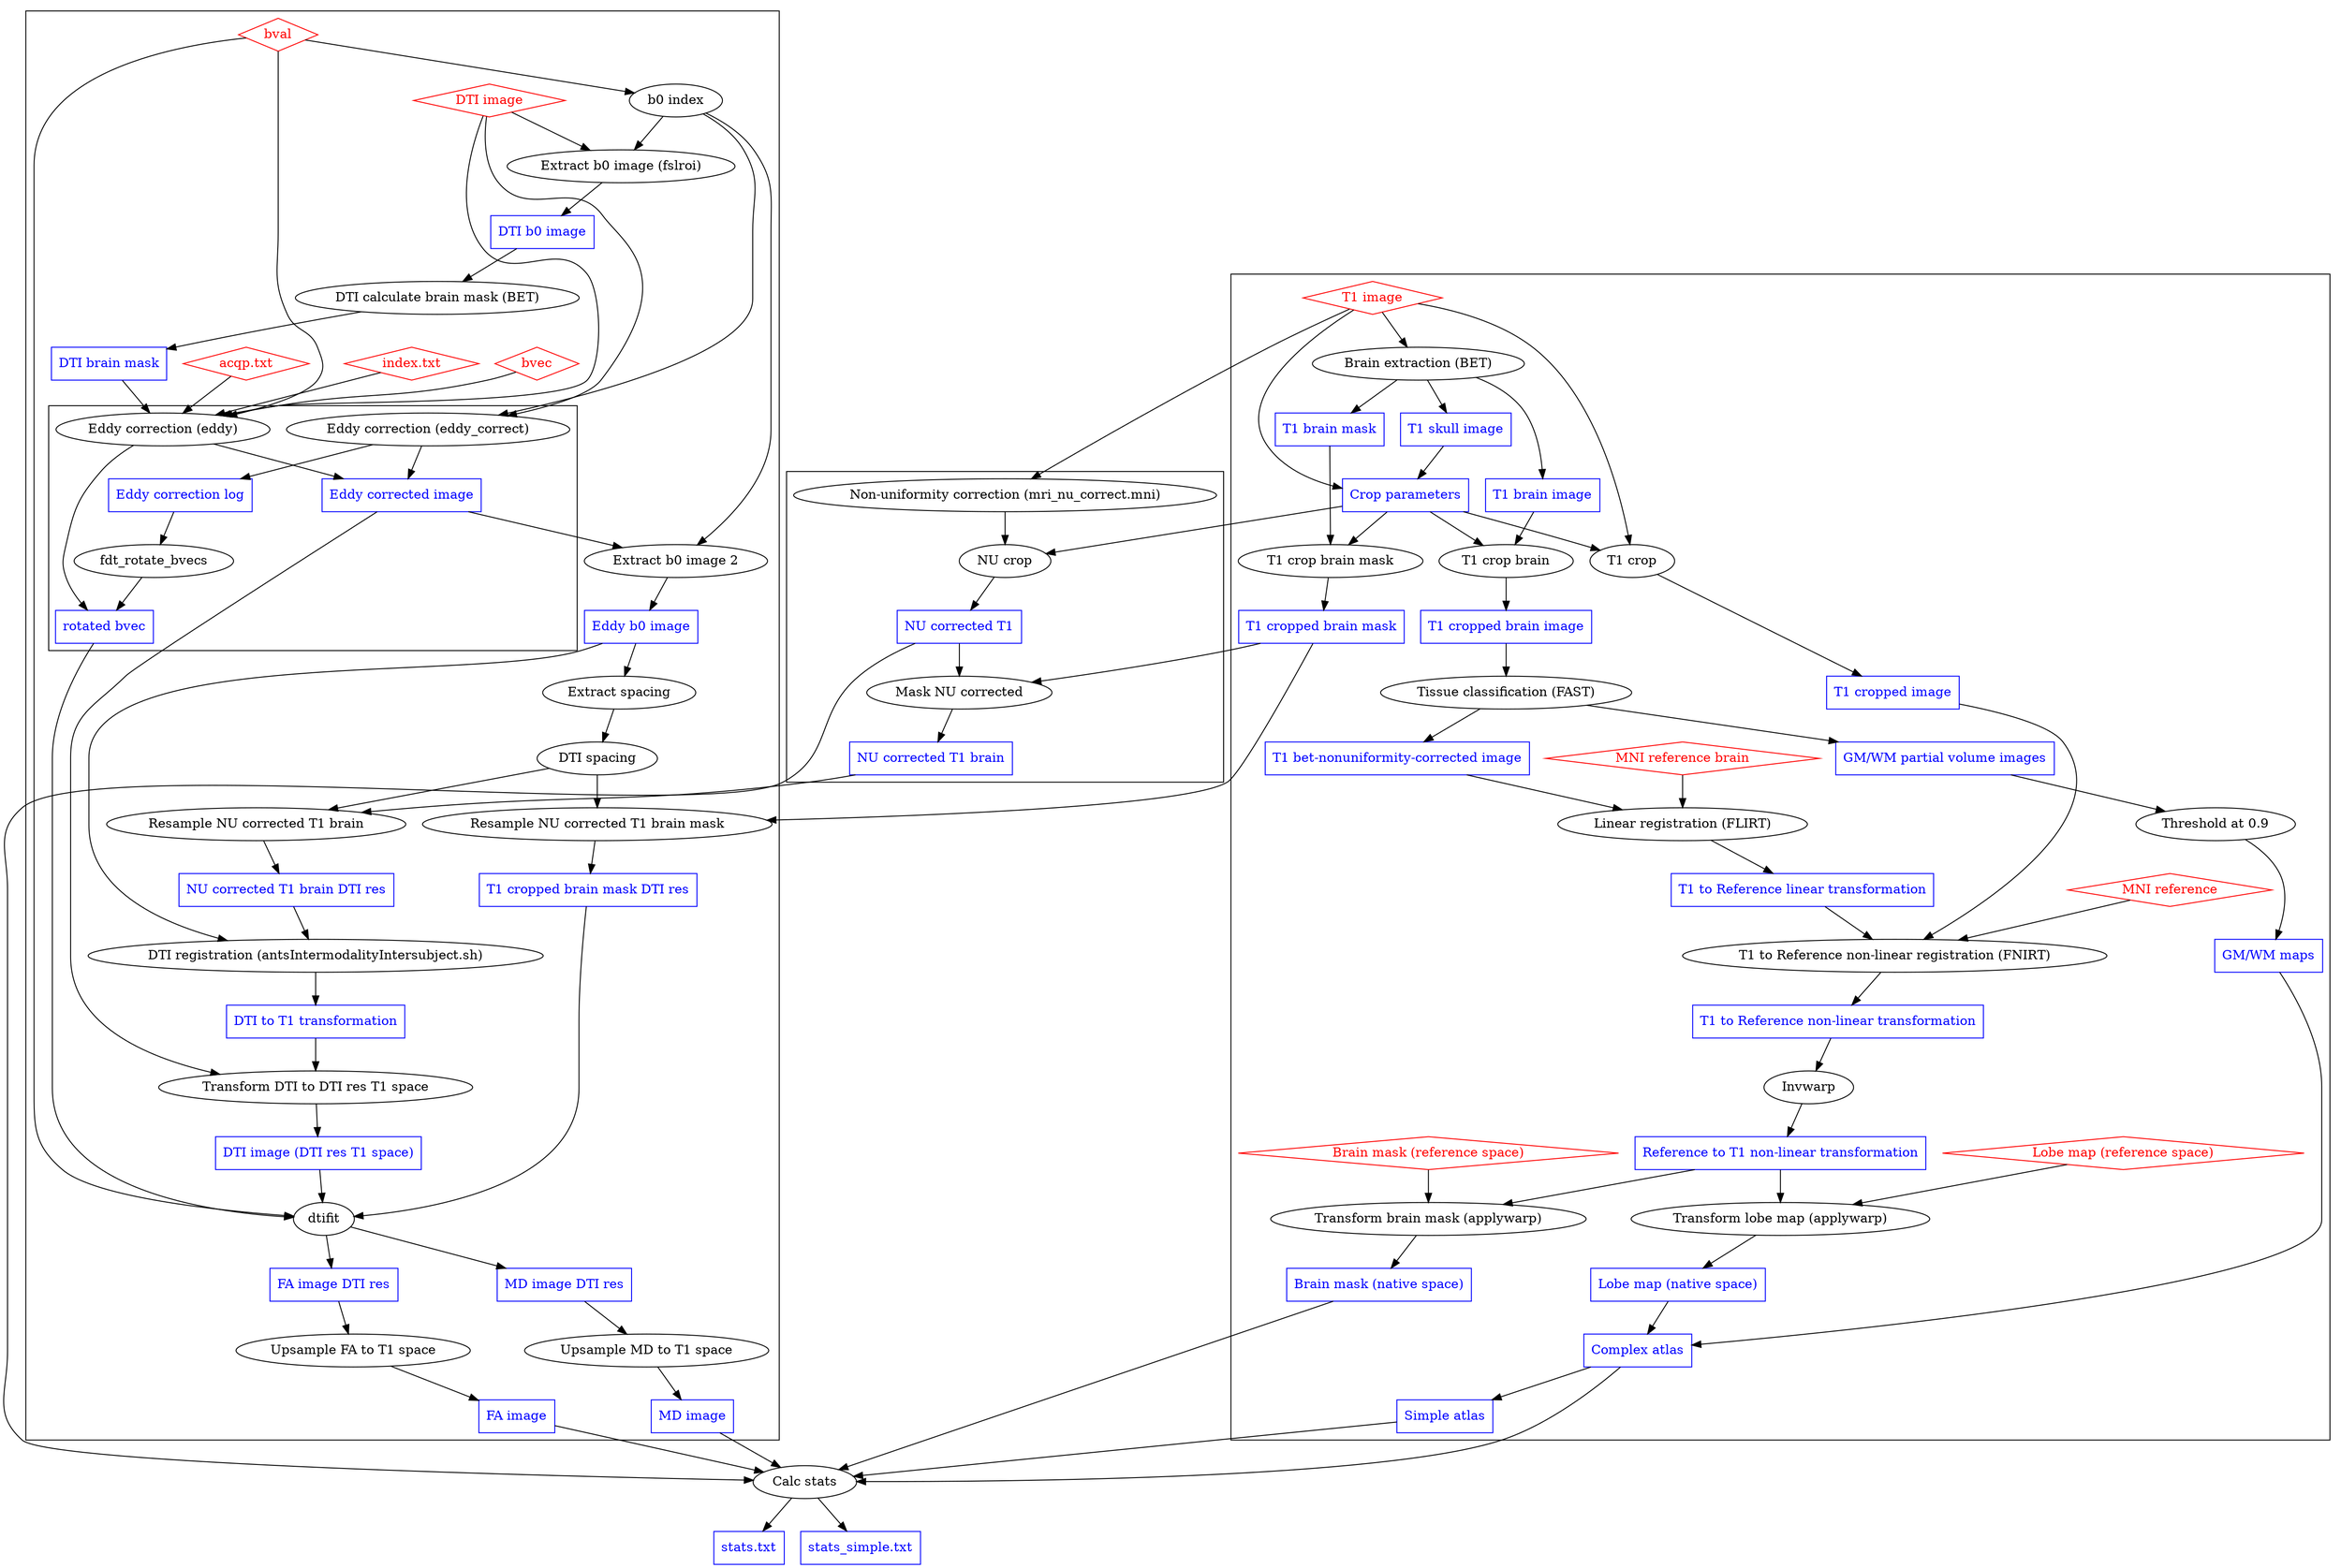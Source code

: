 strict digraph Pipeline {
subgraph Inputs {
node [shape=diamond, color=red, fontcolor=red]
"T1 image"
"MNI reference"
"MNI reference brain"
"Lobe map (reference space)"
"Brain mask (reference space)"
"DTI image"
"bvec"
"bval"
"acqp.txt"
"index.txt"
}
subgraph Outputs {
node[shape=rect, color=blue, fontcolor=blue];
"T1 brain image" 
"T1 brain mask" 
"T1 cropped brain image" 
"T1 cropped brain mask" 
"T1 cropped brain mask DTI res" 
"T1 cropped image"
"T1 skull image"
"GM/WM partial volume images"
"GM/WM maps"
"T1 bet-nonuniformity-corrected image"
"Crop parameters"
"T1 to Reference linear transformation"
"T1 to Reference non-linear transformation"
"Reference to T1 non-linear transformation"
"Lobe map (native space)"
"Brain mask (native space)"
"NU corrected T1"
"NU corrected T1 brain"
"NU corrected T1 brain DTI res"
"Eddy corrected image"
"rotated bvec"
"Eddy correction log"
"Eddy b0 image"
"DTI brain mask"
"DTI image (DTI res T1 space)"
"FA image"
"MD image"
"FA image DTI res"
"MD image DTI res"
"DTI to T1 transformation"
"stats.txt"
"stats_simple.txt"
"Complex atlas"
"Simple atlas"
"DTI b0 image"
}
subgraph clustermaps{
"T1 image" -> "Brain extraction (BET)" -> "T1 brain image"
"Brain extraction (BET)" -> "T1 skull image"
"Brain extraction (BET)" -> "T1 brain mask"
"T1 skull image" -> "Crop parameters"
"T1 image" -> "Crop parameters"
{"T1 image", "Crop parameters"} -> "T1 crop" -> "T1 cropped image"
{"T1 brain mask", "Crop parameters"} -> "T1 crop brain mask" -> "T1 cropped brain mask"
{"T1 brain image", "Crop parameters"} -> "T1 crop brain" -> "T1 cropped brain image"
"T1 cropped brain image" -> "Tissue classification (FAST)"
"Tissue classification (FAST)" -> {"GM/WM partial volume images", "T1 bet-nonuniformity-corrected image"}
{"GM/WM partial volume images" -> "Threshold at 0.9" -> "GM/WM maps"}
{"T1 bet-nonuniformity-corrected image", "MNI reference brain"} -> "Linear registration (FLIRT)" -> "T1 to Reference linear transformation"
{"T1 to Reference linear transformation", "T1 cropped image", "MNI reference"} -> "T1 to Reference non-linear registration (FNIRT)" -> "T1 to Reference non-linear transformation"
{"T1 to Reference non-linear transformation" -> Invwarp -> "Reference to T1 non-linear transformation"}
{"Lobe map (reference space)", "Reference to T1 non-linear transformation"} -> "Transform lobe map (applywarp)" -> "Lobe map (native space)"
{"Brain mask (reference space)", "Reference to T1 non-linear transformation"} -> "Transform brain mask (applywarp)" -> "Brain mask (native space)"
{"Lobe map (native space)", "GM/WM maps"} -> "Complex atlas"
"Complex atlas" -> "Simple atlas"
}

subgraph "clusterT1 data" {
"T1 image" -> "Non-uniformity correction (mri_nu_correct.mni)" -> "NU crop" -> "NU corrected T1"
"Crop parameters" -> "NU crop"
{"NU corrected T1", "T1 cropped brain mask"} -> "Mask NU corrected" -> "NU corrected T1 brain"
}

subgraph "clusterDTI" {
bval -> "b0 index"
{"DTI image", "b0 index"} ->  "Extract b0 image (fslroi)" -> "DTI b0 image"
"DTI b0 image" -> "DTI calculate brain mask (BET)" -> "DTI brain mask"
{"DTI image", "DTI brain mask", "bvec", "bval", "acqp.txt", "index.txt"} -> "Eddy correction (eddy)"
{"DTI image", "b0 index"} -> "Eddy correction (eddy_correct)"
subgraph "clusterEddy" {
"Eddy correction (eddy)" -> {"Eddy corrected image", "rotated bvec"}
"Eddy correction (eddy_correct)" -> {"Eddy corrected image", "Eddy correction log"}
"Eddy correction log" -> "fdt_rotate_bvecs" -> "rotated bvec"
}
{"Eddy corrected image", "b0 index"} -> "Extract b0 image 2" -> "Eddy b0 image"
"Eddy b0 image" -> "Extract spacing" -> "DTI spacing"
{"NU corrected T1 brain", "DTI spacing"} -> "Resample NU corrected T1 brain" -> "NU corrected T1 brain DTI res"
{"T1 cropped brain mask", "DTI spacing"} -> "Resample NU corrected T1 brain mask" -> "T1 cropped brain mask DTI res"
{"Eddy b0 image", "NU corrected T1 brain DTI res"} -> "DTI registration (antsIntermodalityIntersubject.sh)" -> "DTI to T1 transformation"
{"DTI to T1 transformation", "Eddy corrected image"} -> "Transform DTI to DTI res T1 space" -> "DTI image (DTI res T1 space)"
{"DTI image (DTI res T1 space)", "rotated bvec", "bval", "T1 cropped brain mask DTI res"} -> dtifit -> {"FA image DTI res", "MD image DTI res"}
{"MD image DTI res"} -> "Upsample MD to T1 space" -> {"MD image"}
{"FA image DTI res"} -> "Upsample FA to T1 space" -> {"FA image"}
}

{"NU corrected T1", "Complex atlas", "Brain mask (native space)", "FA image", "MD image"} -> "Calc stats" -> "stats.txt"
{"NU corrected T1", "Simple atlas", "Brain mask (native space)", "FA image", "MD image"} -> "Calc stats" -> "stats_simple.txt"

}